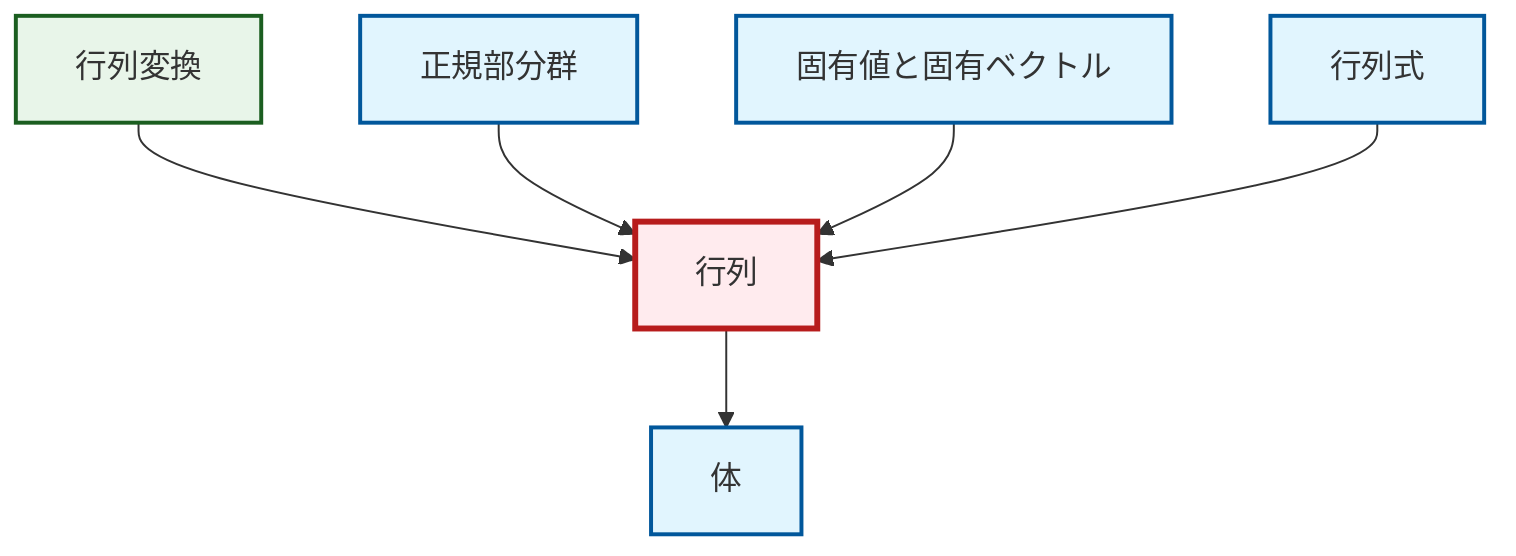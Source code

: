 graph TD
    classDef definition fill:#e1f5fe,stroke:#01579b,stroke-width:2px
    classDef theorem fill:#f3e5f5,stroke:#4a148c,stroke-width:2px
    classDef axiom fill:#fff3e0,stroke:#e65100,stroke-width:2px
    classDef example fill:#e8f5e9,stroke:#1b5e20,stroke-width:2px
    classDef current fill:#ffebee,stroke:#b71c1c,stroke-width:3px
    def-field["体"]:::definition
    def-eigenvalue-eigenvector["固有値と固有ベクトル"]:::definition
    def-normal-subgroup["正規部分群"]:::definition
    def-determinant["行列式"]:::definition
    ex-matrix-transformation["行列変換"]:::example
    def-matrix["行列"]:::definition
    ex-matrix-transformation --> def-matrix
    def-normal-subgroup --> def-matrix
    def-eigenvalue-eigenvector --> def-matrix
    def-matrix --> def-field
    def-determinant --> def-matrix
    class def-matrix current